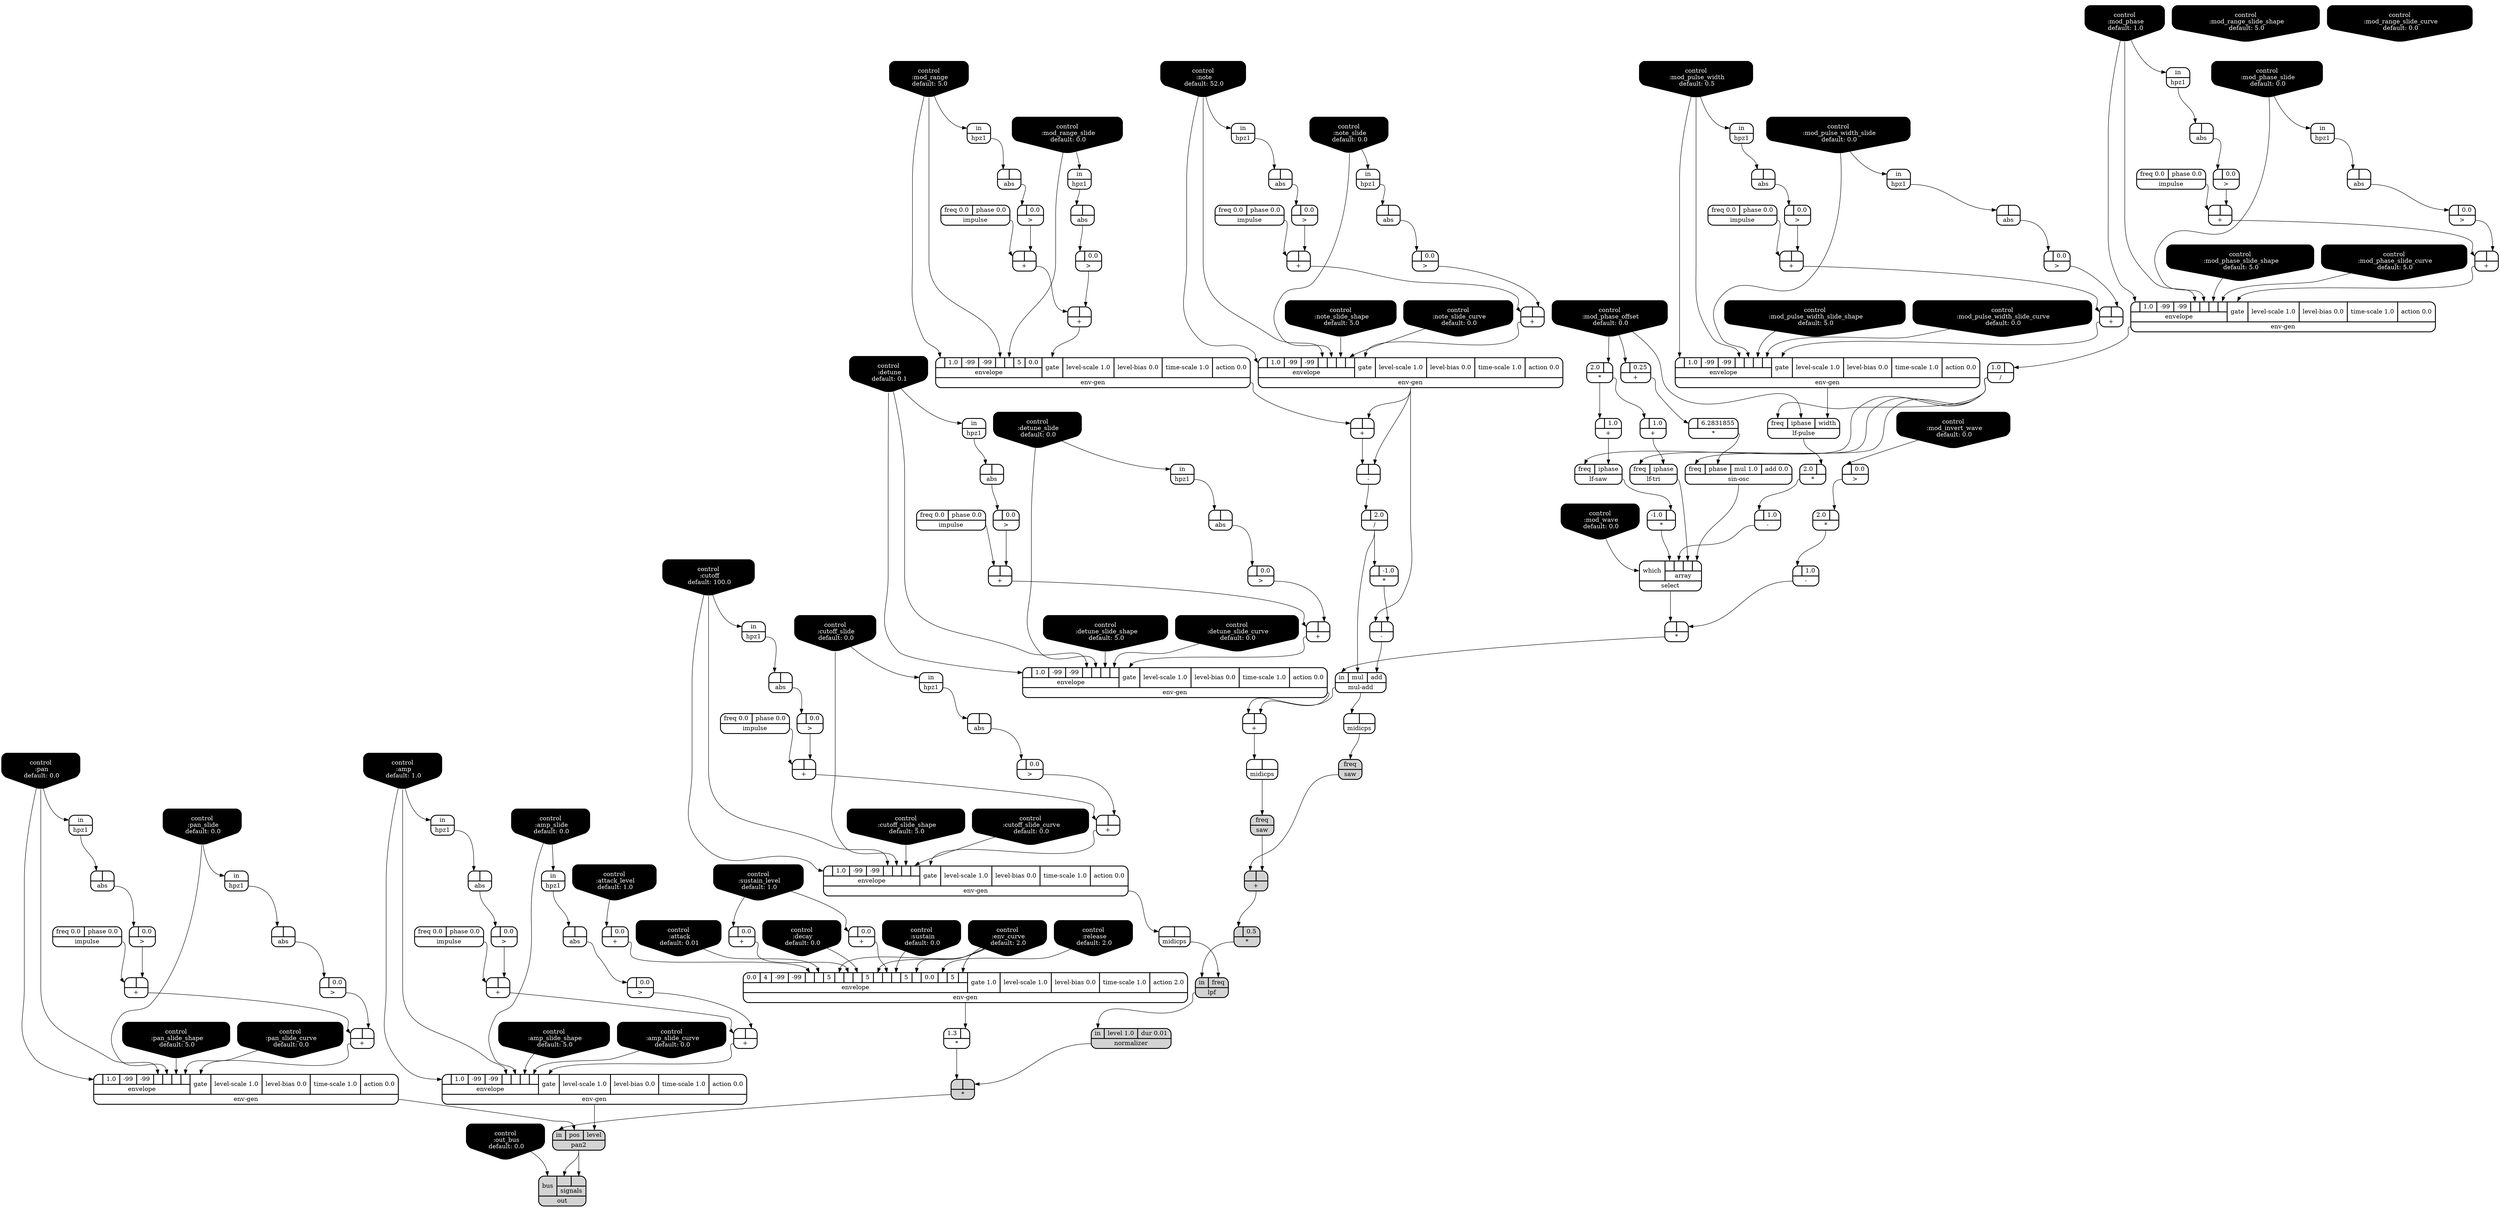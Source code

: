 digraph synthdef {
90 [label = "{{ <a> 2.0|<b> } |<__UG_NAME__>* }" style="bold, rounded" shape=record rankdir=LR];
97 [label = "{{ <a> 1.3|<b> } |<__UG_NAME__>* }" style="bold, rounded" shape=record rankdir=LR];
98 [label = "{{ <a> 2.0|<b> } |<__UG_NAME__>* }" style="bold, rounded" shape=record rankdir=LR];
101 [label = "{{ <a> -1.0|<b> } |<__UG_NAME__>* }" style="bold, rounded" shape=record rankdir=LR];
102 [label = "{{ <a> 2.0|<b> } |<__UG_NAME__>* }" style="bold, rounded" shape=record rankdir=LR];
107 [label = "{{ <a> |<b> 6.2831855} |<__UG_NAME__>* }" style="bold, rounded" shape=record rankdir=LR];
111 [label = "{{ <a> |<b> } |<__UG_NAME__>* }" style="bold, rounded" shape=record rankdir=LR];
122 [label = "{{ <a> |<b> -1.0} |<__UG_NAME__>* }" style="bold, rounded" shape=record rankdir=LR];
139 [label = "{{ <a> |<b> 0.5} |<__UG_NAME__>* }" style="filled, bold, rounded"  shape=record rankdir=LR];
144 [label = "{{ <a> |<b> } |<__UG_NAME__>* }" style="filled, bold, rounded"  shape=record rankdir=LR];
47 [label = "{{ <a> |<b> } |<__UG_NAME__>+ }" style="bold, rounded" shape=record rankdir=LR];
51 [label = "{{ <a> |<b> } |<__UG_NAME__>+ }" style="bold, rounded" shape=record rankdir=LR];
59 [label = "{{ <a> |<b> } |<__UG_NAME__>+ }" style="bold, rounded" shape=record rankdir=LR];
63 [label = "{{ <a> |<b> } |<__UG_NAME__>+ }" style="bold, rounded" shape=record rankdir=LR];
70 [label = "{{ <a> |<b> } |<__UG_NAME__>+ }" style="bold, rounded" shape=record rankdir=LR];
74 [label = "{{ <a> |<b> } |<__UG_NAME__>+ }" style="bold, rounded" shape=record rankdir=LR];
81 [label = "{{ <a> |<b> } |<__UG_NAME__>+ }" style="bold, rounded" shape=record rankdir=LR];
85 [label = "{{ <a> |<b> } |<__UG_NAME__>+ }" style="bold, rounded" shape=record rankdir=LR];
93 [label = "{{ <a> |<b> 0.0} |<__UG_NAME__>+ }" style="bold, rounded" shape=record rankdir=LR];
94 [label = "{{ <a> |<b> 0.0} |<__UG_NAME__>+ }" style="bold, rounded" shape=record rankdir=LR];
95 [label = "{{ <a> |<b> 0.0} |<__UG_NAME__>+ }" style="bold, rounded" shape=record rankdir=LR];
99 [label = "{{ <a> |<b> 1.0} |<__UG_NAME__>+ }" style="bold, rounded" shape=record rankdir=LR];
104 [label = "{{ <a> |<b> 1.0} |<__UG_NAME__>+ }" style="bold, rounded" shape=record rankdir=LR];
106 [label = "{{ <a> |<b> 0.25} |<__UG_NAME__>+ }" style="bold, rounded" shape=record rankdir=LR];
116 [label = "{{ <a> |<b> } |<__UG_NAME__>+ }" style="bold, rounded" shape=record rankdir=LR];
117 [label = "{{ <a> |<b> } |<__UG_NAME__>+ }" style="bold, rounded" shape=record rankdir=LR];
119 [label = "{{ <a> |<b> } |<__UG_NAME__>+ }" style="bold, rounded" shape=record rankdir=LR];
129 [label = "{{ <a> |<b> } |<__UG_NAME__>+ }" style="bold, rounded" shape=record rankdir=LR];
133 [label = "{{ <a> |<b> } |<__UG_NAME__>+ }" style="bold, rounded" shape=record rankdir=LR];
135 [label = "{{ <a> |<b> } |<__UG_NAME__>+ }" style="bold, rounded" shape=record rankdir=LR];
138 [label = "{{ <a> |<b> } |<__UG_NAME__>+ }" style="filled, bold, rounded"  shape=record rankdir=LR];
149 [label = "{{ <a> |<b> } |<__UG_NAME__>+ }" style="bold, rounded" shape=record rankdir=LR];
153 [label = "{{ <a> |<b> } |<__UG_NAME__>+ }" style="bold, rounded" shape=record rankdir=LR];
157 [label = "{{ <a> |<b> } |<__UG_NAME__>+ }" style="bold, rounded" shape=record rankdir=LR];
161 [label = "{{ <a> |<b> } |<__UG_NAME__>+ }" style="bold, rounded" shape=record rankdir=LR];
103 [label = "{{ <a> |<b> 1.0} |<__UG_NAME__>- }" style="bold, rounded" shape=record rankdir=LR];
110 [label = "{{ <a> |<b> 1.0} |<__UG_NAME__>- }" style="bold, rounded" shape=record rankdir=LR];
120 [label = "{{ <a> |<b> } |<__UG_NAME__>- }" style="bold, rounded" shape=record rankdir=LR];
123 [label = "{{ <a> |<b> } |<__UG_NAME__>- }" style="bold, rounded" shape=record rankdir=LR];
65 [label = "{{ <a> 1.0|<b> } |<__UG_NAME__>/ }" style="bold, rounded" shape=record rankdir=LR];
121 [label = "{{ <a> |<b> 2.0} |<__UG_NAME__>/ }" style="bold, rounded" shape=record rankdir=LR];
46 [label = "{{ <a> |<b> 0.0} |<__UG_NAME__>\> }" style="bold, rounded" shape=record rankdir=LR];
50 [label = "{{ <a> |<b> 0.0} |<__UG_NAME__>\> }" style="bold, rounded" shape=record rankdir=LR];
54 [label = "{{ <a> |<b> 0.0} |<__UG_NAME__>\> }" style="bold, rounded" shape=record rankdir=LR];
58 [label = "{{ <a> |<b> 0.0} |<__UG_NAME__>\> }" style="bold, rounded" shape=record rankdir=LR];
62 [label = "{{ <a> |<b> 0.0} |<__UG_NAME__>\> }" style="bold, rounded" shape=record rankdir=LR];
69 [label = "{{ <a> |<b> 0.0} |<__UG_NAME__>\> }" style="bold, rounded" shape=record rankdir=LR];
73 [label = "{{ <a> |<b> 0.0} |<__UG_NAME__>\> }" style="bold, rounded" shape=record rankdir=LR];
80 [label = "{{ <a> |<b> 0.0} |<__UG_NAME__>\> }" style="bold, rounded" shape=record rankdir=LR];
84 [label = "{{ <a> |<b> 0.0} |<__UG_NAME__>\> }" style="bold, rounded" shape=record rankdir=LR];
89 [label = "{{ <a> |<b> 0.0} |<__UG_NAME__>\> }" style="bold, rounded" shape=record rankdir=LR];
115 [label = "{{ <a> |<b> 0.0} |<__UG_NAME__>\> }" style="bold, rounded" shape=record rankdir=LR];
128 [label = "{{ <a> |<b> 0.0} |<__UG_NAME__>\> }" style="bold, rounded" shape=record rankdir=LR];
132 [label = "{{ <a> |<b> 0.0} |<__UG_NAME__>\> }" style="bold, rounded" shape=record rankdir=LR];
148 [label = "{{ <a> |<b> 0.0} |<__UG_NAME__>\> }" style="bold, rounded" shape=record rankdir=LR];
152 [label = "{{ <a> |<b> 0.0} |<__UG_NAME__>\> }" style="bold, rounded" shape=record rankdir=LR];
156 [label = "{{ <a> |<b> 0.0} |<__UG_NAME__>\> }" style="bold, rounded" shape=record rankdir=LR];
160 [label = "{{ <a> |<b> 0.0} |<__UG_NAME__>\> }" style="bold, rounded" shape=record rankdir=LR];
45 [label = "{{ <a> |<b> } |<__UG_NAME__>abs }" style="bold, rounded" shape=record rankdir=LR];
49 [label = "{{ <a> |<b> } |<__UG_NAME__>abs }" style="bold, rounded" shape=record rankdir=LR];
53 [label = "{{ <a> |<b> } |<__UG_NAME__>abs }" style="bold, rounded" shape=record rankdir=LR];
57 [label = "{{ <a> |<b> } |<__UG_NAME__>abs }" style="bold, rounded" shape=record rankdir=LR];
61 [label = "{{ <a> |<b> } |<__UG_NAME__>abs }" style="bold, rounded" shape=record rankdir=LR];
68 [label = "{{ <a> |<b> } |<__UG_NAME__>abs }" style="bold, rounded" shape=record rankdir=LR];
72 [label = "{{ <a> |<b> } |<__UG_NAME__>abs }" style="bold, rounded" shape=record rankdir=LR];
79 [label = "{{ <a> |<b> } |<__UG_NAME__>abs }" style="bold, rounded" shape=record rankdir=LR];
83 [label = "{{ <a> |<b> } |<__UG_NAME__>abs }" style="bold, rounded" shape=record rankdir=LR];
92 [label = "{{ <a> |<b> } |<__UG_NAME__>abs }" style="bold, rounded" shape=record rankdir=LR];
114 [label = "{{ <a> |<b> } |<__UG_NAME__>abs }" style="bold, rounded" shape=record rankdir=LR];
127 [label = "{{ <a> |<b> } |<__UG_NAME__>abs }" style="bold, rounded" shape=record rankdir=LR];
131 [label = "{{ <a> |<b> } |<__UG_NAME__>abs }" style="bold, rounded" shape=record rankdir=LR];
147 [label = "{{ <a> |<b> } |<__UG_NAME__>abs }" style="bold, rounded" shape=record rankdir=LR];
151 [label = "{{ <a> |<b> } |<__UG_NAME__>abs }" style="bold, rounded" shape=record rankdir=LR];
159 [label = "{{ <a> |<b> } |<__UG_NAME__>abs }" style="bold, rounded" shape=record rankdir=LR];
0 [label = "control
 :note
 default: 52.0" shape=invhouse style="rounded, filled, bold" fillcolor=black fontcolor=white ]; 
1 [label = "control
 :note_slide
 default: 0.0" shape=invhouse style="rounded, filled, bold" fillcolor=black fontcolor=white ]; 
2 [label = "control
 :note_slide_shape
 default: 5.0" shape=invhouse style="rounded, filled, bold" fillcolor=black fontcolor=white ]; 
3 [label = "control
 :note_slide_curve
 default: 0.0" shape=invhouse style="rounded, filled, bold" fillcolor=black fontcolor=white ]; 
4 [label = "control
 :amp
 default: 1.0" shape=invhouse style="rounded, filled, bold" fillcolor=black fontcolor=white ]; 
5 [label = "control
 :amp_slide
 default: 0.0" shape=invhouse style="rounded, filled, bold" fillcolor=black fontcolor=white ]; 
6 [label = "control
 :amp_slide_shape
 default: 5.0" shape=invhouse style="rounded, filled, bold" fillcolor=black fontcolor=white ]; 
7 [label = "control
 :amp_slide_curve
 default: 0.0" shape=invhouse style="rounded, filled, bold" fillcolor=black fontcolor=white ]; 
8 [label = "control
 :pan
 default: 0.0" shape=invhouse style="rounded, filled, bold" fillcolor=black fontcolor=white ]; 
9 [label = "control
 :pan_slide
 default: 0.0" shape=invhouse style="rounded, filled, bold" fillcolor=black fontcolor=white ]; 
10 [label = "control
 :pan_slide_shape
 default: 5.0" shape=invhouse style="rounded, filled, bold" fillcolor=black fontcolor=white ]; 
11 [label = "control
 :pan_slide_curve
 default: 0.0" shape=invhouse style="rounded, filled, bold" fillcolor=black fontcolor=white ]; 
12 [label = "control
 :attack
 default: 0.01" shape=invhouse style="rounded, filled, bold" fillcolor=black fontcolor=white ]; 
13 [label = "control
 :decay
 default: 0.0" shape=invhouse style="rounded, filled, bold" fillcolor=black fontcolor=white ]; 
14 [label = "control
 :sustain
 default: 0.0" shape=invhouse style="rounded, filled, bold" fillcolor=black fontcolor=white ]; 
15 [label = "control
 :release
 default: 2.0" shape=invhouse style="rounded, filled, bold" fillcolor=black fontcolor=white ]; 
16 [label = "control
 :attack_level
 default: 1.0" shape=invhouse style="rounded, filled, bold" fillcolor=black fontcolor=white ]; 
17 [label = "control
 :sustain_level
 default: 1.0" shape=invhouse style="rounded, filled, bold" fillcolor=black fontcolor=white ]; 
18 [label = "control
 :env_curve
 default: 2.0" shape=invhouse style="rounded, filled, bold" fillcolor=black fontcolor=white ]; 
19 [label = "control
 :cutoff
 default: 100.0" shape=invhouse style="rounded, filled, bold" fillcolor=black fontcolor=white ]; 
20 [label = "control
 :cutoff_slide
 default: 0.0" shape=invhouse style="rounded, filled, bold" fillcolor=black fontcolor=white ]; 
21 [label = "control
 :cutoff_slide_shape
 default: 5.0" shape=invhouse style="rounded, filled, bold" fillcolor=black fontcolor=white ]; 
22 [label = "control
 :cutoff_slide_curve
 default: 0.0" shape=invhouse style="rounded, filled, bold" fillcolor=black fontcolor=white ]; 
23 [label = "control
 :mod_phase
 default: 1.0" shape=invhouse style="rounded, filled, bold" fillcolor=black fontcolor=white ]; 
24 [label = "control
 :mod_phase_slide
 default: 0.0" shape=invhouse style="rounded, filled, bold" fillcolor=black fontcolor=white ]; 
25 [label = "control
 :mod_phase_slide_shape
 default: 5.0" shape=invhouse style="rounded, filled, bold" fillcolor=black fontcolor=white ]; 
26 [label = "control
 :mod_phase_slide_curve
 default: 5.0" shape=invhouse style="rounded, filled, bold" fillcolor=black fontcolor=white ]; 
27 [label = "control
 :mod_range
 default: 5.0" shape=invhouse style="rounded, filled, bold" fillcolor=black fontcolor=white ]; 
28 [label = "control
 :mod_range_slide
 default: 0.0" shape=invhouse style="rounded, filled, bold" fillcolor=black fontcolor=white ]; 
29 [label = "control
 :mod_range_slide_shape
 default: 5.0" shape=invhouse style="rounded, filled, bold" fillcolor=black fontcolor=white ]; 
30 [label = "control
 :mod_range_slide_curve
 default: 0.0" shape=invhouse style="rounded, filled, bold" fillcolor=black fontcolor=white ]; 
31 [label = "control
 :mod_pulse_width
 default: 0.5" shape=invhouse style="rounded, filled, bold" fillcolor=black fontcolor=white ]; 
32 [label = "control
 :mod_pulse_width_slide
 default: 0.0" shape=invhouse style="rounded, filled, bold" fillcolor=black fontcolor=white ]; 
33 [label = "control
 :mod_pulse_width_slide_shape
 default: 5.0" shape=invhouse style="rounded, filled, bold" fillcolor=black fontcolor=white ]; 
34 [label = "control
 :mod_pulse_width_slide_curve
 default: 0.0" shape=invhouse style="rounded, filled, bold" fillcolor=black fontcolor=white ]; 
35 [label = "control
 :mod_phase_offset
 default: 0.0" shape=invhouse style="rounded, filled, bold" fillcolor=black fontcolor=white ]; 
36 [label = "control
 :mod_wave
 default: 0.0" shape=invhouse style="rounded, filled, bold" fillcolor=black fontcolor=white ]; 
37 [label = "control
 :mod_invert_wave
 default: 0.0" shape=invhouse style="rounded, filled, bold" fillcolor=black fontcolor=white ]; 
38 [label = "control
 :detune
 default: 0.1" shape=invhouse style="rounded, filled, bold" fillcolor=black fontcolor=white ]; 
39 [label = "control
 :detune_slide
 default: 0.0" shape=invhouse style="rounded, filled, bold" fillcolor=black fontcolor=white ]; 
40 [label = "control
 :detune_slide_shape
 default: 5.0" shape=invhouse style="rounded, filled, bold" fillcolor=black fontcolor=white ]; 
41 [label = "control
 :detune_slide_curve
 default: 0.0" shape=invhouse style="rounded, filled, bold" fillcolor=black fontcolor=white ]; 
42 [label = "control
 :out_bus
 default: 0.0" shape=invhouse style="rounded, filled, bold" fillcolor=black fontcolor=white ]; 
64 [label = "{{ {{<envelope___control___0>|1.0|-99|-99|<envelope___control___4>|<envelope___control___5>|<envelope___control___6>|<envelope___control___7>}|envelope}|<gate> gate|<level____scale> level-scale 1.0|<level____bias> level-bias 0.0|<time____scale> time-scale 1.0|<action> action 0.0} |<__UG_NAME__>env-gen }" style="bold, rounded" shape=record rankdir=LR];
75 [label = "{{ {{<envelope___control___0>|1.0|-99|-99|<envelope___control___4>|<envelope___control___5>|<envelope___control___6>|<envelope___control___7>}|envelope}|<gate> gate|<level____scale> level-scale 1.0|<level____bias> level-bias 0.0|<time____scale> time-scale 1.0|<action> action 0.0} |<__UG_NAME__>env-gen }" style="bold, rounded" shape=record rankdir=LR];
86 [label = "{{ {{<envelope___control___0>|1.0|-99|-99|<envelope___control___4>|<envelope___control___5>|5|0.0}|envelope}|<gate> gate|<level____scale> level-scale 1.0|<level____bias> level-bias 0.0|<time____scale> time-scale 1.0|<action> action 0.0} |<__UG_NAME__>env-gen }" style="bold, rounded" shape=record rankdir=LR];
96 [label = "{{ {{0.0|4|-99|-99|<envelope___binary____op____u____gen___4>|<envelope___control___5>|5|<envelope___control___7>|<envelope___binary____op____u____gen___8>|<envelope___control___9>|5|<envelope___control___11>|<envelope___binary____op____u____gen___12>|<envelope___control___13>|5|<envelope___control___15>|0.0|<envelope___control___17>|5|<envelope___control___19>}|envelope}|<gate> gate 1.0|<level____scale> level-scale 1.0|<level____bias> level-bias 0.0|<time____scale> time-scale 1.0|<action> action 2.0} |<__UG_NAME__>env-gen }" style="bold, rounded" shape=record rankdir=LR];
118 [label = "{{ {{<envelope___control___0>|1.0|-99|-99|<envelope___control___4>|<envelope___control___5>|<envelope___control___6>|<envelope___control___7>}|envelope}|<gate> gate|<level____scale> level-scale 1.0|<level____bias> level-bias 0.0|<time____scale> time-scale 1.0|<action> action 0.0} |<__UG_NAME__>env-gen }" style="bold, rounded" shape=record rankdir=LR];
134 [label = "{{ {{<envelope___control___0>|1.0|-99|-99|<envelope___control___4>|<envelope___control___5>|<envelope___control___6>|<envelope___control___7>}|envelope}|<gate> gate|<level____scale> level-scale 1.0|<level____bias> level-bias 0.0|<time____scale> time-scale 1.0|<action> action 0.0} |<__UG_NAME__>env-gen }" style="bold, rounded" shape=record rankdir=LR];
140 [label = "{{ {{<envelope___control___0>|1.0|-99|-99|<envelope___control___4>|<envelope___control___5>|<envelope___control___6>|<envelope___control___7>}|envelope}|<gate> gate|<level____scale> level-scale 1.0|<level____bias> level-bias 0.0|<time____scale> time-scale 1.0|<action> action 0.0} |<__UG_NAME__>env-gen }" style="bold, rounded" shape=record rankdir=LR];
154 [label = "{{ {{<envelope___control___0>|1.0|-99|-99|<envelope___control___4>|<envelope___control___5>|<envelope___control___6>|<envelope___control___7>}|envelope}|<gate> gate|<level____scale> level-scale 1.0|<level____bias> level-bias 0.0|<time____scale> time-scale 1.0|<action> action 0.0} |<__UG_NAME__>env-gen }" style="bold, rounded" shape=record rankdir=LR];
162 [label = "{{ {{<envelope___control___0>|1.0|-99|-99|<envelope___control___4>|<envelope___control___5>|<envelope___control___6>|<envelope___control___7>}|envelope}|<gate> gate|<level____scale> level-scale 1.0|<level____bias> level-bias 0.0|<time____scale> time-scale 1.0|<action> action 0.0} |<__UG_NAME__>env-gen }" style="bold, rounded" shape=record rankdir=LR];
44 [label = "{{ <in> in} |<__UG_NAME__>hpz1 }" style="bold, rounded" shape=record rankdir=LR];
48 [label = "{{ <in> in} |<__UG_NAME__>hpz1 }" style="bold, rounded" shape=record rankdir=LR];
52 [label = "{{ <in> in} |<__UG_NAME__>hpz1 }" style="bold, rounded" shape=record rankdir=LR];
56 [label = "{{ <in> in} |<__UG_NAME__>hpz1 }" style="bold, rounded" shape=record rankdir=LR];
60 [label = "{{ <in> in} |<__UG_NAME__>hpz1 }" style="bold, rounded" shape=record rankdir=LR];
67 [label = "{{ <in> in} |<__UG_NAME__>hpz1 }" style="bold, rounded" shape=record rankdir=LR];
71 [label = "{{ <in> in} |<__UG_NAME__>hpz1 }" style="bold, rounded" shape=record rankdir=LR];
78 [label = "{{ <in> in} |<__UG_NAME__>hpz1 }" style="bold, rounded" shape=record rankdir=LR];
82 [label = "{{ <in> in} |<__UG_NAME__>hpz1 }" style="bold, rounded" shape=record rankdir=LR];
88 [label = "{{ <in> in} |<__UG_NAME__>hpz1 }" style="bold, rounded" shape=record rankdir=LR];
91 [label = "{{ <in> in} |<__UG_NAME__>hpz1 }" style="bold, rounded" shape=record rankdir=LR];
113 [label = "{{ <in> in} |<__UG_NAME__>hpz1 }" style="bold, rounded" shape=record rankdir=LR];
130 [label = "{{ <in> in} |<__UG_NAME__>hpz1 }" style="bold, rounded" shape=record rankdir=LR];
146 [label = "{{ <in> in} |<__UG_NAME__>hpz1 }" style="bold, rounded" shape=record rankdir=LR];
150 [label = "{{ <in> in} |<__UG_NAME__>hpz1 }" style="bold, rounded" shape=record rankdir=LR];
158 [label = "{{ <in> in} |<__UG_NAME__>hpz1 }" style="bold, rounded" shape=record rankdir=LR];
43 [label = "{{ <freq> freq 0.0|<phase> phase 0.0} |<__UG_NAME__>impulse }" style="bold, rounded" shape=record rankdir=LR];
55 [label = "{{ <freq> freq 0.0|<phase> phase 0.0} |<__UG_NAME__>impulse }" style="bold, rounded" shape=record rankdir=LR];
66 [label = "{{ <freq> freq 0.0|<phase> phase 0.0} |<__UG_NAME__>impulse }" style="bold, rounded" shape=record rankdir=LR];
77 [label = "{{ <freq> freq 0.0|<phase> phase 0.0} |<__UG_NAME__>impulse }" style="bold, rounded" shape=record rankdir=LR];
87 [label = "{{ <freq> freq 0.0|<phase> phase 0.0} |<__UG_NAME__>impulse }" style="bold, rounded" shape=record rankdir=LR];
112 [label = "{{ <freq> freq 0.0|<phase> phase 0.0} |<__UG_NAME__>impulse }" style="bold, rounded" shape=record rankdir=LR];
145 [label = "{{ <freq> freq 0.0|<phase> phase 0.0} |<__UG_NAME__>impulse }" style="bold, rounded" shape=record rankdir=LR];
155 [label = "{{ <freq> freq 0.0|<phase> phase 0.0} |<__UG_NAME__>impulse }" style="bold, rounded" shape=record rankdir=LR];
76 [label = "{{ <freq> freq|<iphase> iphase|<width> width} |<__UG_NAME__>lf-pulse }" style="bold, rounded" shape=record rankdir=LR];
100 [label = "{{ <freq> freq|<iphase> iphase} |<__UG_NAME__>lf-saw }" style="bold, rounded" shape=record rankdir=LR];
105 [label = "{{ <freq> freq|<iphase> iphase} |<__UG_NAME__>lf-tri }" style="bold, rounded" shape=record rankdir=LR];
142 [label = "{{ <in> in|<freq> freq} |<__UG_NAME__>lpf }" style="filled, bold, rounded"  shape=record rankdir=LR];
125 [label = "{{ <a> |<b> } |<__UG_NAME__>midicps }" style="bold, rounded" shape=record rankdir=LR];
136 [label = "{{ <a> |<b> } |<__UG_NAME__>midicps }" style="bold, rounded" shape=record rankdir=LR];
141 [label = "{{ <a> |<b> } |<__UG_NAME__>midicps }" style="bold, rounded" shape=record rankdir=LR];
124 [label = "{{ <in> in|<mul> mul|<add> add} |<__UG_NAME__>mul-add }" style="bold, rounded" shape=record rankdir=LR];
143 [label = "{{ <in> in|<level> level 1.0|<dur> dur 0.01} |<__UG_NAME__>normalizer }" style="filled, bold, rounded"  shape=record rankdir=LR];
164 [label = "{{ <bus> bus|{{<signals___pan2___0>|<signals___pan2___1>}|signals}} |<__UG_NAME__>out }" style="filled, bold, rounded"  shape=record rankdir=LR];
163 [label = "{{ <in> in|<pos> pos|<level> level} |<__UG_NAME__>pan2 }" style="filled, bold, rounded"  shape=record rankdir=LR];
126 [label = "{{ <freq> freq} |<__UG_NAME__>saw }" style="filled, bold, rounded"  shape=record rankdir=LR];
137 [label = "{{ <freq> freq} |<__UG_NAME__>saw }" style="filled, bold, rounded"  shape=record rankdir=LR];
109 [label = "{{ <which> which|{{<array___binary____op____u____gen___0>|<array___binary____op____u____gen___1>|<array___lf____tri___2>|<array___sin____osc___3>}|array}} |<__UG_NAME__>select }" style="bold, rounded" shape=record rankdir=LR];
108 [label = "{{ <freq> freq|<phase> phase|<mul> mul 1.0|<add> add 0.0} |<__UG_NAME__>sin-osc }" style="bold, rounded" shape=record rankdir=LR];

89:__UG_NAME__ -> 90:b ;
96:__UG_NAME__ -> 97:b ;
35:__UG_NAME__ -> 98:b ;
100:__UG_NAME__ -> 101:b ;
76:__UG_NAME__ -> 102:b ;
106:__UG_NAME__ -> 107:a ;
110:__UG_NAME__ -> 111:b ;
109:__UG_NAME__ -> 111:a ;
121:__UG_NAME__ -> 122:a ;
138:__UG_NAME__ -> 139:a ;
143:__UG_NAME__ -> 144:b ;
97:__UG_NAME__ -> 144:a ;
46:__UG_NAME__ -> 47:b ;
43:__UG_NAME__ -> 47:a ;
50:__UG_NAME__ -> 51:b ;
47:__UG_NAME__ -> 51:a ;
58:__UG_NAME__ -> 59:b ;
55:__UG_NAME__ -> 59:a ;
62:__UG_NAME__ -> 63:b ;
59:__UG_NAME__ -> 63:a ;
69:__UG_NAME__ -> 70:b ;
66:__UG_NAME__ -> 70:a ;
73:__UG_NAME__ -> 74:b ;
70:__UG_NAME__ -> 74:a ;
80:__UG_NAME__ -> 81:b ;
77:__UG_NAME__ -> 81:a ;
84:__UG_NAME__ -> 85:b ;
81:__UG_NAME__ -> 85:a ;
16:__UG_NAME__ -> 93:a ;
17:__UG_NAME__ -> 94:a ;
17:__UG_NAME__ -> 95:a ;
98:__UG_NAME__ -> 99:a ;
98:__UG_NAME__ -> 104:a ;
35:__UG_NAME__ -> 106:a ;
115:__UG_NAME__ -> 116:b ;
112:__UG_NAME__ -> 116:a ;
54:__UG_NAME__ -> 117:b ;
116:__UG_NAME__ -> 117:a ;
118:__UG_NAME__ -> 119:b ;
86:__UG_NAME__ -> 119:a ;
128:__UG_NAME__ -> 129:b ;
87:__UG_NAME__ -> 129:a ;
132:__UG_NAME__ -> 133:b ;
129:__UG_NAME__ -> 133:a ;
134:__UG_NAME__ -> 135:b ;
124:__UG_NAME__ -> 135:a ;
137:__UG_NAME__ -> 138:b ;
126:__UG_NAME__ -> 138:a ;
148:__UG_NAME__ -> 149:b ;
145:__UG_NAME__ -> 149:a ;
152:__UG_NAME__ -> 153:b ;
149:__UG_NAME__ -> 153:a ;
156:__UG_NAME__ -> 157:b ;
155:__UG_NAME__ -> 157:a ;
160:__UG_NAME__ -> 161:b ;
157:__UG_NAME__ -> 161:a ;
102:__UG_NAME__ -> 103:a ;
90:__UG_NAME__ -> 110:a ;
118:__UG_NAME__ -> 120:b ;
119:__UG_NAME__ -> 120:a ;
122:__UG_NAME__ -> 123:b ;
118:__UG_NAME__ -> 123:a ;
64:__UG_NAME__ -> 65:b ;
120:__UG_NAME__ -> 121:a ;
45:__UG_NAME__ -> 46:a ;
49:__UG_NAME__ -> 50:a ;
53:__UG_NAME__ -> 54:a ;
57:__UG_NAME__ -> 58:a ;
61:__UG_NAME__ -> 62:a ;
68:__UG_NAME__ -> 69:a ;
72:__UG_NAME__ -> 73:a ;
79:__UG_NAME__ -> 80:a ;
83:__UG_NAME__ -> 84:a ;
37:__UG_NAME__ -> 89:a ;
114:__UG_NAME__ -> 115:a ;
127:__UG_NAME__ -> 128:a ;
131:__UG_NAME__ -> 132:a ;
147:__UG_NAME__ -> 148:a ;
151:__UG_NAME__ -> 152:a ;
92:__UG_NAME__ -> 156:a ;
159:__UG_NAME__ -> 160:a ;
44:__UG_NAME__ -> 45:a ;
48:__UG_NAME__ -> 49:a ;
52:__UG_NAME__ -> 53:a ;
56:__UG_NAME__ -> 57:a ;
60:__UG_NAME__ -> 61:a ;
67:__UG_NAME__ -> 68:a ;
71:__UG_NAME__ -> 72:a ;
78:__UG_NAME__ -> 79:a ;
82:__UG_NAME__ -> 83:a ;
91:__UG_NAME__ -> 92:a ;
113:__UG_NAME__ -> 114:a ;
88:__UG_NAME__ -> 127:a ;
130:__UG_NAME__ -> 131:a ;
146:__UG_NAME__ -> 147:a ;
150:__UG_NAME__ -> 151:a ;
158:__UG_NAME__ -> 159:a ;
63:__UG_NAME__ -> 64:gate ;
23:__UG_NAME__ -> 64:envelope___control___0 ;
23:__UG_NAME__ -> 64:envelope___control___4 ;
24:__UG_NAME__ -> 64:envelope___control___5 ;
25:__UG_NAME__ -> 64:envelope___control___6 ;
26:__UG_NAME__ -> 64:envelope___control___7 ;
74:__UG_NAME__ -> 75:gate ;
31:__UG_NAME__ -> 75:envelope___control___0 ;
31:__UG_NAME__ -> 75:envelope___control___4 ;
32:__UG_NAME__ -> 75:envelope___control___5 ;
33:__UG_NAME__ -> 75:envelope___control___6 ;
34:__UG_NAME__ -> 75:envelope___control___7 ;
85:__UG_NAME__ -> 86:gate ;
27:__UG_NAME__ -> 86:envelope___control___0 ;
27:__UG_NAME__ -> 86:envelope___control___4 ;
28:__UG_NAME__ -> 86:envelope___control___5 ;
93:__UG_NAME__ -> 96:envelope___binary____op____u____gen___4 ;
12:__UG_NAME__ -> 96:envelope___control___5 ;
18:__UG_NAME__ -> 96:envelope___control___7 ;
94:__UG_NAME__ -> 96:envelope___binary____op____u____gen___8 ;
13:__UG_NAME__ -> 96:envelope___control___9 ;
18:__UG_NAME__ -> 96:envelope___control___11 ;
95:__UG_NAME__ -> 96:envelope___binary____op____u____gen___12 ;
14:__UG_NAME__ -> 96:envelope___control___13 ;
18:__UG_NAME__ -> 96:envelope___control___15 ;
15:__UG_NAME__ -> 96:envelope___control___17 ;
18:__UG_NAME__ -> 96:envelope___control___19 ;
117:__UG_NAME__ -> 118:gate ;
0:__UG_NAME__ -> 118:envelope___control___0 ;
0:__UG_NAME__ -> 118:envelope___control___4 ;
1:__UG_NAME__ -> 118:envelope___control___5 ;
2:__UG_NAME__ -> 118:envelope___control___6 ;
3:__UG_NAME__ -> 118:envelope___control___7 ;
133:__UG_NAME__ -> 134:gate ;
38:__UG_NAME__ -> 134:envelope___control___0 ;
38:__UG_NAME__ -> 134:envelope___control___4 ;
39:__UG_NAME__ -> 134:envelope___control___5 ;
40:__UG_NAME__ -> 134:envelope___control___6 ;
41:__UG_NAME__ -> 134:envelope___control___7 ;
51:__UG_NAME__ -> 140:gate ;
19:__UG_NAME__ -> 140:envelope___control___0 ;
19:__UG_NAME__ -> 140:envelope___control___4 ;
20:__UG_NAME__ -> 140:envelope___control___5 ;
21:__UG_NAME__ -> 140:envelope___control___6 ;
22:__UG_NAME__ -> 140:envelope___control___7 ;
153:__UG_NAME__ -> 154:gate ;
8:__UG_NAME__ -> 154:envelope___control___0 ;
8:__UG_NAME__ -> 154:envelope___control___4 ;
9:__UG_NAME__ -> 154:envelope___control___5 ;
10:__UG_NAME__ -> 154:envelope___control___6 ;
11:__UG_NAME__ -> 154:envelope___control___7 ;
161:__UG_NAME__ -> 162:gate ;
4:__UG_NAME__ -> 162:envelope___control___0 ;
4:__UG_NAME__ -> 162:envelope___control___4 ;
5:__UG_NAME__ -> 162:envelope___control___5 ;
6:__UG_NAME__ -> 162:envelope___control___6 ;
7:__UG_NAME__ -> 162:envelope___control___7 ;
19:__UG_NAME__ -> 44:in ;
20:__UG_NAME__ -> 48:in ;
1:__UG_NAME__ -> 52:in ;
23:__UG_NAME__ -> 56:in ;
24:__UG_NAME__ -> 60:in ;
31:__UG_NAME__ -> 67:in ;
32:__UG_NAME__ -> 71:in ;
27:__UG_NAME__ -> 78:in ;
28:__UG_NAME__ -> 82:in ;
38:__UG_NAME__ -> 88:in ;
4:__UG_NAME__ -> 91:in ;
0:__UG_NAME__ -> 113:in ;
39:__UG_NAME__ -> 130:in ;
8:__UG_NAME__ -> 146:in ;
9:__UG_NAME__ -> 150:in ;
5:__UG_NAME__ -> 158:in ;
75:__UG_NAME__ -> 76:width ;
35:__UG_NAME__ -> 76:iphase ;
65:__UG_NAME__ -> 76:freq ;
99:__UG_NAME__ -> 100:iphase ;
65:__UG_NAME__ -> 100:freq ;
104:__UG_NAME__ -> 105:iphase ;
65:__UG_NAME__ -> 105:freq ;
141:__UG_NAME__ -> 142:freq ;
139:__UG_NAME__ -> 142:in ;
124:__UG_NAME__ -> 125:a ;
135:__UG_NAME__ -> 136:a ;
140:__UG_NAME__ -> 141:a ;
123:__UG_NAME__ -> 124:add ;
121:__UG_NAME__ -> 124:mul ;
111:__UG_NAME__ -> 124:in ;
142:__UG_NAME__ -> 143:in ;
163:__UG_NAME__ -> 164:signals___pan2___0 ;
163:__UG_NAME__ -> 164:signals___pan2___1 ;
42:__UG_NAME__ -> 164:bus ;
162:__UG_NAME__ -> 163:level ;
154:__UG_NAME__ -> 163:pos ;
144:__UG_NAME__ -> 163:in ;
125:__UG_NAME__ -> 126:freq ;
136:__UG_NAME__ -> 137:freq ;
101:__UG_NAME__ -> 109:array___binary____op____u____gen___0 ;
103:__UG_NAME__ -> 109:array___binary____op____u____gen___1 ;
105:__UG_NAME__ -> 109:array___lf____tri___2 ;
108:__UG_NAME__ -> 109:array___sin____osc___3 ;
36:__UG_NAME__ -> 109:which ;
107:__UG_NAME__ -> 108:phase ;
65:__UG_NAME__ -> 108:freq ;

}